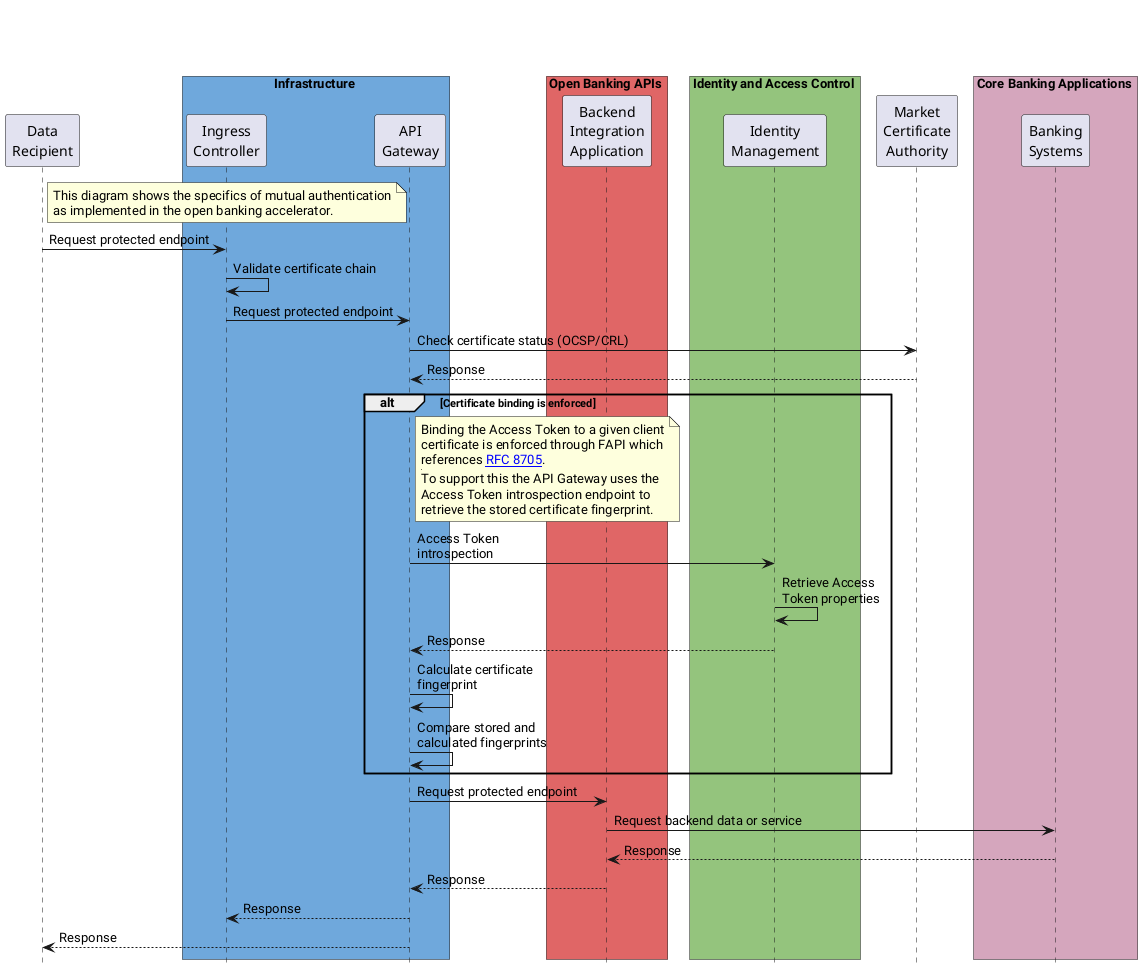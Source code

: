 @startuml Mutual_Authentication_Sequence

title \n\n

participant "Data\nRecipient" as DR

box Infrastructure #6FA8DC
participant "Ingress\nController" as INGRESS
participant "API\nGateway" as API_GATEWAY
end box

box Open Banking APIs #e06666 
'participant "API\nGateway" as API_GATEWAY
participant "Backend\nIntegration\nApplication" as BIA
end box

box Identity and Access Control #94c47d
participant "Identity\nManagement" as IAM
end box

participant "Market\nCertificate\nAuthority" as CA
' participant "JSON Web\nKey Set" as OBD_JWKS

box Core Banking Applications #d5a6bd
participant "Banking\nSystems" as ASPSP_API
end box

hide footbox
skinparam defaultFontName Roboto
skinparam BoxPadding 10

note right of DR
This diagram shows the specifics of mutual authentication
as implemented in the open banking accelerator.
end note

DR -> INGRESS: Request protected endpoint
INGRESS -> INGRESS: Validate certificate chain
INGRESS -> API_GATEWAY: Request protected endpoint
API_GATEWAY -> CA: Check certificate status (OCSP/CRL)
API_GATEWAY <-- CA: Response

alt Certificate binding is enforced

note right of API_GATEWAY
Binding the Access Token to a given client
certificate is enforced through FAPI which
references [[https://datatracker.ietf.org/doc/html/rfc8705 RFC 8705]].
|||
To support this the API Gateway uses the
Access Token introspection endpoint to
retrieve the stored certificate fingerprint.
end note

API_GATEWAY -> IAM: Access Token\nintrospection
IAM -> IAM: Retrieve Access\nToken properties
API_GATEWAY <-- IAM: Response
API_GATEWAY -> API_GATEWAY: Calculate certificate\nfingerprint
API_GATEWAY -> API_GATEWAY: Compare stored and\ncalculated fingerprints
end alt

API_GATEWAY -> BIA: Request protected endpoint
BIA -> ASPSP_API: Request backend data or service
BIA <-- ASPSP_API: Response
API_GATEWAY <-- BIA: Response
INGRESS <-- API_GATEWAY: Response
DR <-- API_GATEWAY: Response

@enduml